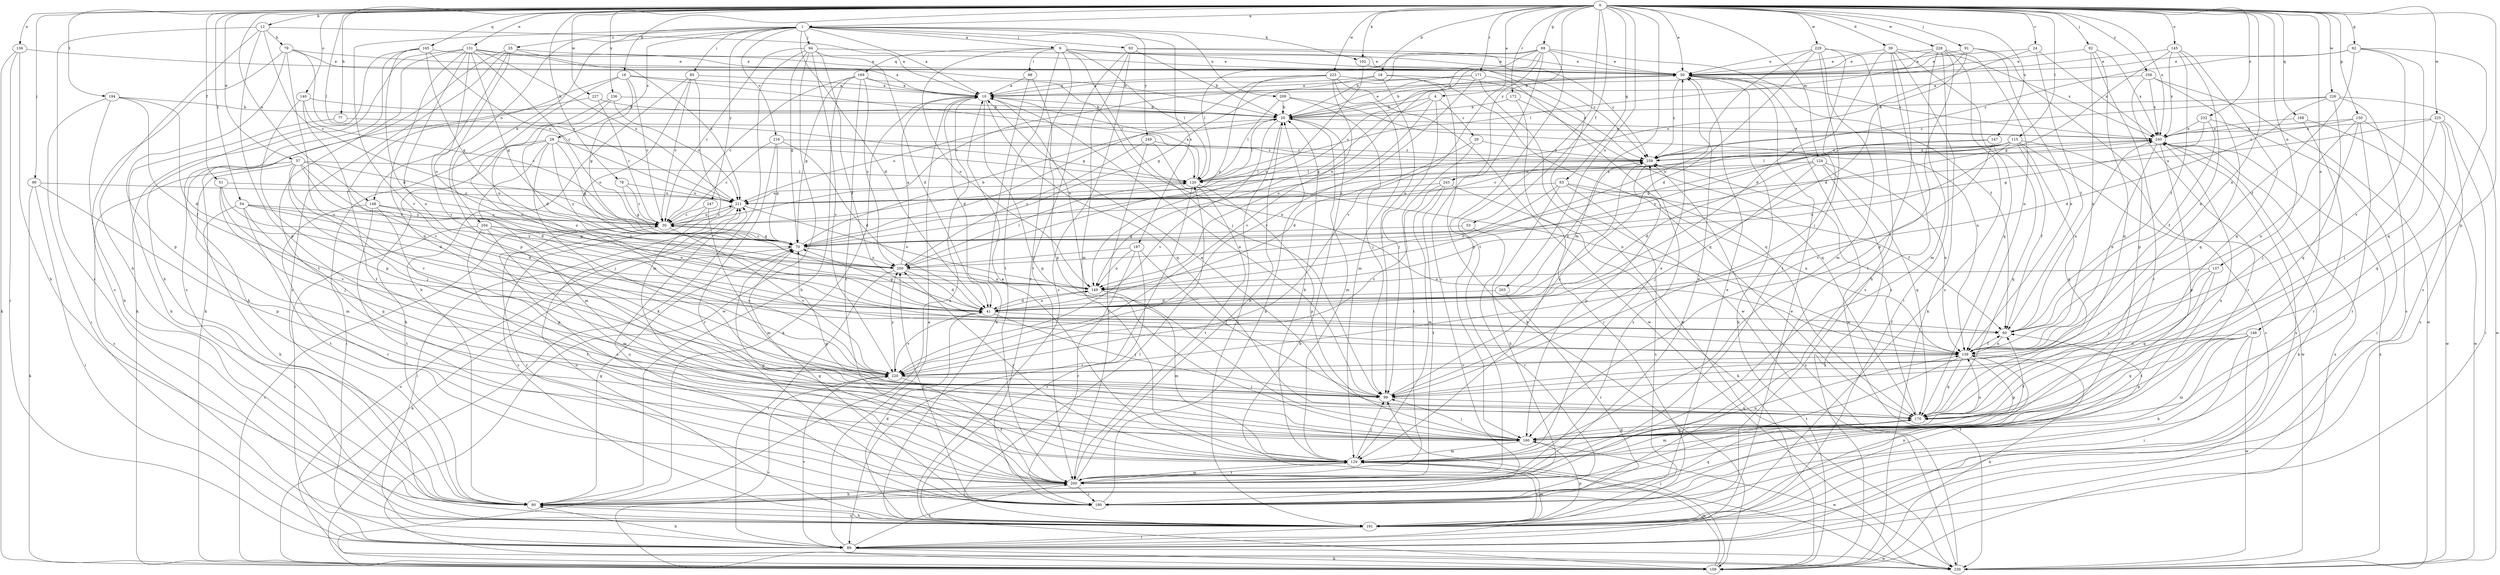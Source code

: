 strict digraph  {
0;
1;
4;
6;
10;
12;
16;
18;
20;
24;
25;
28;
29;
30;
37;
39;
41;
50;
51;
53;
54;
60;
62;
63;
69;
70;
77;
78;
79;
80;
85;
88;
89;
90;
91;
92;
93;
94;
99;
102;
109;
115;
120;
124;
129;
131;
136;
137;
139;
140;
145;
146;
147;
148;
149;
150;
160;
165;
168;
169;
170;
171;
172;
180;
187;
191;
194;
200;
203;
204;
209;
211;
216;
220;
223;
225;
226;
227;
228;
229;
230;
232;
236;
240;
243;
247;
249;
250;
256;
259;
0 -> 1  [label=a];
0 -> 4  [label=a];
0 -> 12  [label=b];
0 -> 16  [label=b];
0 -> 18  [label=b];
0 -> 24  [label=c];
0 -> 37  [label=d];
0 -> 39  [label=d];
0 -> 50  [label=e];
0 -> 51  [label=f];
0 -> 53  [label=f];
0 -> 54  [label=f];
0 -> 62  [label=g];
0 -> 63  [label=g];
0 -> 69  [label=g];
0 -> 77  [label=h];
0 -> 78  [label=h];
0 -> 90  [label=j];
0 -> 91  [label=j];
0 -> 92  [label=j];
0 -> 102  [label=k];
0 -> 115  [label=l];
0 -> 120  [label=l];
0 -> 124  [label=m];
0 -> 129  [label=m];
0 -> 131  [label=n];
0 -> 136  [label=n];
0 -> 137  [label=n];
0 -> 139  [label=n];
0 -> 140  [label=o];
0 -> 145  [label=o];
0 -> 146  [label=o];
0 -> 147  [label=o];
0 -> 148  [label=o];
0 -> 150  [label=p];
0 -> 160  [label=p];
0 -> 165  [label=q];
0 -> 168  [label=q];
0 -> 171  [label=r];
0 -> 172  [label=r];
0 -> 194  [label=t];
0 -> 200  [label=t];
0 -> 203  [label=u];
0 -> 223  [label=w];
0 -> 225  [label=w];
0 -> 226  [label=w];
0 -> 227  [label=w];
0 -> 228  [label=w];
0 -> 229  [label=w];
0 -> 232  [label=x];
0 -> 236  [label=x];
0 -> 240  [label=x];
0 -> 243  [label=y];
0 -> 256  [label=z];
1 -> 6  [label=a];
1 -> 10  [label=a];
1 -> 25  [label=c];
1 -> 28  [label=c];
1 -> 41  [label=d];
1 -> 85  [label=i];
1 -> 93  [label=j];
1 -> 94  [label=j];
1 -> 102  [label=k];
1 -> 148  [label=o];
1 -> 187  [label=s];
1 -> 204  [label=u];
1 -> 209  [label=u];
1 -> 216  [label=v];
1 -> 220  [label=v];
1 -> 247  [label=y];
1 -> 249  [label=y];
4 -> 20  [label=b];
4 -> 29  [label=c];
4 -> 70  [label=g];
4 -> 99  [label=j];
4 -> 149  [label=o];
6 -> 50  [label=e];
6 -> 88  [label=i];
6 -> 99  [label=j];
6 -> 120  [label=l];
6 -> 149  [label=o];
6 -> 169  [label=q];
6 -> 180  [label=r];
6 -> 200  [label=t];
6 -> 259  [label=z];
10 -> 20  [label=b];
10 -> 41  [label=d];
10 -> 109  [label=k];
10 -> 149  [label=o];
10 -> 160  [label=p];
10 -> 170  [label=q];
12 -> 10  [label=a];
12 -> 30  [label=c];
12 -> 79  [label=h];
12 -> 80  [label=h];
12 -> 160  [label=p];
12 -> 191  [label=s];
16 -> 10  [label=a];
16 -> 30  [label=c];
16 -> 70  [label=g];
16 -> 120  [label=l];
16 -> 139  [label=n];
16 -> 200  [label=t];
18 -> 10  [label=a];
18 -> 30  [label=c];
18 -> 99  [label=j];
18 -> 109  [label=k];
18 -> 259  [label=z];
20 -> 50  [label=e];
20 -> 120  [label=l];
20 -> 129  [label=m];
20 -> 191  [label=s];
20 -> 211  [label=u];
20 -> 220  [label=v];
20 -> 240  [label=x];
24 -> 50  [label=e];
24 -> 60  [label=f];
24 -> 211  [label=u];
24 -> 240  [label=x];
25 -> 50  [label=e];
25 -> 109  [label=k];
25 -> 160  [label=p];
25 -> 191  [label=s];
25 -> 211  [label=u];
25 -> 220  [label=v];
28 -> 70  [label=g];
28 -> 80  [label=h];
28 -> 89  [label=i];
28 -> 99  [label=j];
28 -> 120  [label=l];
28 -> 129  [label=m];
28 -> 250  [label=y];
28 -> 259  [label=z];
29 -> 41  [label=d];
29 -> 200  [label=t];
29 -> 259  [label=z];
30 -> 70  [label=g];
30 -> 180  [label=r];
30 -> 211  [label=u];
30 -> 220  [label=v];
37 -> 30  [label=c];
37 -> 41  [label=d];
37 -> 99  [label=j];
37 -> 120  [label=l];
37 -> 129  [label=m];
37 -> 191  [label=s];
37 -> 220  [label=v];
37 -> 250  [label=y];
39 -> 41  [label=d];
39 -> 50  [label=e];
39 -> 80  [label=h];
39 -> 109  [label=k];
39 -> 170  [label=q];
39 -> 200  [label=t];
39 -> 240  [label=x];
41 -> 60  [label=f];
41 -> 70  [label=g];
41 -> 99  [label=j];
41 -> 149  [label=o];
41 -> 220  [label=v];
41 -> 259  [label=z];
50 -> 10  [label=a];
50 -> 20  [label=b];
50 -> 109  [label=k];
50 -> 230  [label=w];
50 -> 259  [label=z];
51 -> 41  [label=d];
51 -> 99  [label=j];
51 -> 211  [label=u];
51 -> 220  [label=v];
53 -> 70  [label=g];
53 -> 180  [label=r];
54 -> 30  [label=c];
54 -> 41  [label=d];
54 -> 80  [label=h];
54 -> 170  [label=q];
54 -> 200  [label=t];
54 -> 250  [label=y];
60 -> 139  [label=n];
60 -> 240  [label=x];
62 -> 50  [label=e];
62 -> 60  [label=f];
62 -> 170  [label=q];
62 -> 191  [label=s];
62 -> 220  [label=v];
62 -> 259  [label=z];
63 -> 60  [label=f];
63 -> 80  [label=h];
63 -> 139  [label=n];
63 -> 149  [label=o];
63 -> 191  [label=s];
63 -> 211  [label=u];
69 -> 20  [label=b];
69 -> 30  [label=c];
69 -> 50  [label=e];
69 -> 60  [label=f];
69 -> 120  [label=l];
69 -> 149  [label=o];
69 -> 160  [label=p];
69 -> 180  [label=r];
69 -> 220  [label=v];
70 -> 20  [label=b];
70 -> 30  [label=c];
70 -> 109  [label=k];
70 -> 250  [label=y];
77 -> 80  [label=h];
77 -> 240  [label=x];
78 -> 30  [label=c];
78 -> 70  [label=g];
78 -> 211  [label=u];
79 -> 20  [label=b];
79 -> 50  [label=e];
79 -> 160  [label=p];
79 -> 191  [label=s];
79 -> 211  [label=u];
79 -> 220  [label=v];
80 -> 10  [label=a];
80 -> 70  [label=g];
80 -> 170  [label=q];
80 -> 191  [label=s];
85 -> 10  [label=a];
85 -> 30  [label=c];
85 -> 80  [label=h];
85 -> 129  [label=m];
85 -> 149  [label=o];
88 -> 10  [label=a];
88 -> 109  [label=k];
88 -> 160  [label=p];
89 -> 10  [label=a];
89 -> 50  [label=e];
89 -> 80  [label=h];
89 -> 109  [label=k];
89 -> 200  [label=t];
89 -> 220  [label=v];
89 -> 230  [label=w];
90 -> 89  [label=i];
90 -> 109  [label=k];
90 -> 160  [label=p];
90 -> 211  [label=u];
91 -> 20  [label=b];
91 -> 41  [label=d];
91 -> 50  [label=e];
91 -> 139  [label=n];
91 -> 160  [label=p];
92 -> 50  [label=e];
92 -> 139  [label=n];
92 -> 170  [label=q];
92 -> 180  [label=r];
92 -> 240  [label=x];
93 -> 20  [label=b];
93 -> 50  [label=e];
93 -> 129  [label=m];
93 -> 191  [label=s];
93 -> 200  [label=t];
93 -> 259  [label=z];
94 -> 30  [label=c];
94 -> 41  [label=d];
94 -> 50  [label=e];
94 -> 60  [label=f];
94 -> 70  [label=g];
94 -> 109  [label=k];
94 -> 220  [label=v];
94 -> 230  [label=w];
99 -> 10  [label=a];
99 -> 170  [label=q];
99 -> 259  [label=z];
102 -> 149  [label=o];
102 -> 230  [label=w];
109 -> 30  [label=c];
109 -> 99  [label=j];
109 -> 129  [label=m];
109 -> 220  [label=v];
109 -> 240  [label=x];
115 -> 30  [label=c];
115 -> 60  [label=f];
115 -> 70  [label=g];
115 -> 149  [label=o];
115 -> 170  [label=q];
115 -> 191  [label=s];
115 -> 211  [label=u];
115 -> 230  [label=w];
115 -> 259  [label=z];
120 -> 10  [label=a];
120 -> 89  [label=i];
120 -> 160  [label=p];
120 -> 200  [label=t];
120 -> 211  [label=u];
124 -> 41  [label=d];
124 -> 99  [label=j];
124 -> 109  [label=k];
124 -> 120  [label=l];
124 -> 139  [label=n];
124 -> 170  [label=q];
129 -> 10  [label=a];
129 -> 20  [label=b];
129 -> 50  [label=e];
129 -> 99  [label=j];
129 -> 139  [label=n];
129 -> 191  [label=s];
129 -> 200  [label=t];
129 -> 240  [label=x];
129 -> 250  [label=y];
131 -> 10  [label=a];
131 -> 30  [label=c];
131 -> 50  [label=e];
131 -> 70  [label=g];
131 -> 109  [label=k];
131 -> 139  [label=n];
131 -> 149  [label=o];
131 -> 170  [label=q];
131 -> 200  [label=t];
131 -> 211  [label=u];
136 -> 50  [label=e];
136 -> 80  [label=h];
136 -> 89  [label=i];
136 -> 109  [label=k];
137 -> 99  [label=j];
137 -> 149  [label=o];
137 -> 170  [label=q];
137 -> 200  [label=t];
139 -> 60  [label=f];
139 -> 109  [label=k];
139 -> 160  [label=p];
139 -> 170  [label=q];
139 -> 200  [label=t];
139 -> 220  [label=v];
140 -> 20  [label=b];
140 -> 30  [label=c];
140 -> 160  [label=p];
140 -> 220  [label=v];
145 -> 50  [label=e];
145 -> 60  [label=f];
145 -> 70  [label=g];
145 -> 139  [label=n];
145 -> 170  [label=q];
145 -> 240  [label=x];
146 -> 80  [label=h];
146 -> 89  [label=i];
146 -> 129  [label=m];
146 -> 139  [label=n];
146 -> 160  [label=p];
146 -> 170  [label=q];
146 -> 230  [label=w];
147 -> 170  [label=q];
147 -> 220  [label=v];
147 -> 250  [label=y];
147 -> 259  [label=z];
148 -> 30  [label=c];
148 -> 160  [label=p];
148 -> 180  [label=r];
148 -> 200  [label=t];
148 -> 250  [label=y];
149 -> 41  [label=d];
149 -> 129  [label=m];
150 -> 99  [label=j];
150 -> 139  [label=n];
150 -> 180  [label=r];
150 -> 230  [label=w];
150 -> 240  [label=x];
150 -> 259  [label=z];
160 -> 60  [label=f];
160 -> 70  [label=g];
160 -> 99  [label=j];
160 -> 129  [label=m];
160 -> 139  [label=n];
160 -> 170  [label=q];
160 -> 230  [label=w];
165 -> 41  [label=d];
165 -> 50  [label=e];
165 -> 70  [label=g];
165 -> 80  [label=h];
165 -> 191  [label=s];
165 -> 211  [label=u];
168 -> 180  [label=r];
168 -> 230  [label=w];
168 -> 240  [label=x];
169 -> 10  [label=a];
169 -> 30  [label=c];
169 -> 70  [label=g];
169 -> 80  [label=h];
169 -> 139  [label=n];
169 -> 200  [label=t];
169 -> 250  [label=y];
170 -> 10  [label=a];
170 -> 129  [label=m];
170 -> 160  [label=p];
170 -> 259  [label=z];
171 -> 10  [label=a];
171 -> 70  [label=g];
171 -> 170  [label=q];
171 -> 220  [label=v];
171 -> 230  [label=w];
172 -> 20  [label=b];
172 -> 89  [label=i];
172 -> 170  [label=q];
180 -> 20  [label=b];
180 -> 50  [label=e];
180 -> 70  [label=g];
180 -> 211  [label=u];
180 -> 250  [label=y];
187 -> 99  [label=j];
187 -> 149  [label=o];
187 -> 180  [label=r];
187 -> 191  [label=s];
187 -> 250  [label=y];
191 -> 41  [label=d];
191 -> 60  [label=f];
191 -> 80  [label=h];
191 -> 89  [label=i];
191 -> 120  [label=l];
191 -> 129  [label=m];
191 -> 139  [label=n];
191 -> 160  [label=p];
191 -> 211  [label=u];
191 -> 240  [label=x];
194 -> 20  [label=b];
194 -> 41  [label=d];
194 -> 60  [label=f];
194 -> 80  [label=h];
194 -> 89  [label=i];
200 -> 20  [label=b];
200 -> 30  [label=c];
200 -> 50  [label=e];
200 -> 70  [label=g];
200 -> 80  [label=h];
200 -> 129  [label=m];
200 -> 180  [label=r];
200 -> 259  [label=z];
203 -> 41  [label=d];
203 -> 180  [label=r];
204 -> 70  [label=g];
204 -> 89  [label=i];
204 -> 129  [label=m];
204 -> 149  [label=o];
204 -> 200  [label=t];
204 -> 220  [label=v];
209 -> 20  [label=b];
209 -> 99  [label=j];
209 -> 120  [label=l];
209 -> 139  [label=n];
211 -> 30  [label=c];
211 -> 89  [label=i];
211 -> 149  [label=o];
211 -> 240  [label=x];
216 -> 30  [label=c];
216 -> 41  [label=d];
216 -> 70  [label=g];
216 -> 180  [label=r];
216 -> 259  [label=z];
220 -> 99  [label=j];
220 -> 200  [label=t];
220 -> 250  [label=y];
223 -> 10  [label=a];
223 -> 70  [label=g];
223 -> 129  [label=m];
223 -> 170  [label=q];
223 -> 220  [label=v];
223 -> 230  [label=w];
223 -> 250  [label=y];
225 -> 89  [label=i];
225 -> 99  [label=j];
225 -> 170  [label=q];
225 -> 191  [label=s];
225 -> 211  [label=u];
225 -> 240  [label=x];
226 -> 20  [label=b];
226 -> 41  [label=d];
226 -> 170  [label=q];
226 -> 191  [label=s];
226 -> 230  [label=w];
226 -> 259  [label=z];
227 -> 20  [label=b];
227 -> 30  [label=c];
227 -> 80  [label=h];
228 -> 50  [label=e];
228 -> 89  [label=i];
228 -> 120  [label=l];
228 -> 129  [label=m];
228 -> 139  [label=n];
228 -> 160  [label=p];
228 -> 191  [label=s];
229 -> 41  [label=d];
229 -> 50  [label=e];
229 -> 99  [label=j];
229 -> 129  [label=m];
229 -> 149  [label=o];
229 -> 191  [label=s];
229 -> 200  [label=t];
230 -> 20  [label=b];
230 -> 211  [label=u];
230 -> 240  [label=x];
230 -> 259  [label=z];
232 -> 60  [label=f];
232 -> 70  [label=g];
232 -> 89  [label=i];
232 -> 240  [label=x];
236 -> 20  [label=b];
236 -> 41  [label=d];
236 -> 139  [label=n];
236 -> 211  [label=u];
240 -> 50  [label=e];
240 -> 109  [label=k];
240 -> 120  [label=l];
240 -> 139  [label=n];
240 -> 160  [label=p];
240 -> 259  [label=z];
243 -> 109  [label=k];
243 -> 129  [label=m];
243 -> 200  [label=t];
243 -> 211  [label=u];
243 -> 220  [label=v];
247 -> 30  [label=c];
247 -> 129  [label=m];
247 -> 191  [label=s];
249 -> 139  [label=n];
249 -> 200  [label=t];
249 -> 250  [label=y];
249 -> 259  [label=z];
250 -> 10  [label=a];
250 -> 41  [label=d];
250 -> 89  [label=i];
250 -> 120  [label=l];
250 -> 149  [label=o];
256 -> 10  [label=a];
256 -> 170  [label=q];
256 -> 180  [label=r];
256 -> 230  [label=w];
256 -> 240  [label=x];
259 -> 120  [label=l];
259 -> 160  [label=p];
}
